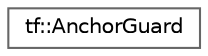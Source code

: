digraph "类继承关系图"
{
 // LATEX_PDF_SIZE
  bgcolor="transparent";
  edge [fontname=Helvetica,fontsize=10,labelfontname=Helvetica,labelfontsize=10];
  node [fontname=Helvetica,fontsize=10,shape=box,height=0.2,width=0.4];
  rankdir="LR";
  Node0 [id="Node000000",label="tf::AnchorGuard",height=0.2,width=0.4,color="grey40", fillcolor="white", style="filled",URL="$classtf_1_1_anchor_guard.html",tooltip=" "];
}
